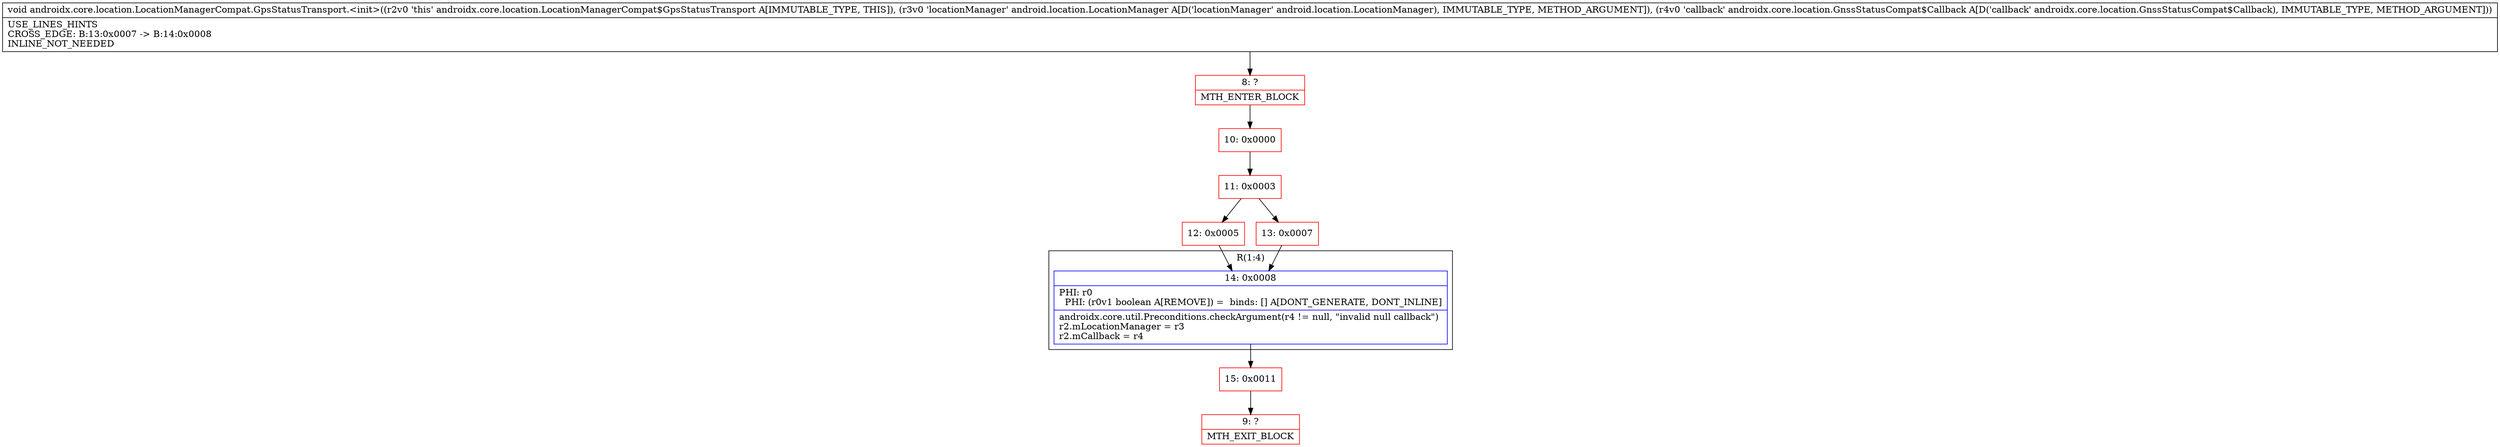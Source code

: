 digraph "CFG forandroidx.core.location.LocationManagerCompat.GpsStatusTransport.\<init\>(Landroid\/location\/LocationManager;Landroidx\/core\/location\/GnssStatusCompat$Callback;)V" {
subgraph cluster_Region_974753000 {
label = "R(1:4)";
node [shape=record,color=blue];
Node_14 [shape=record,label="{14\:\ 0x0008|PHI: r0 \l  PHI: (r0v1 boolean A[REMOVE]) =  binds: [] A[DONT_GENERATE, DONT_INLINE]\l|androidx.core.util.Preconditions.checkArgument(r4 != null, \"invalid null callback\")\lr2.mLocationManager = r3\lr2.mCallback = r4\l}"];
}
Node_8 [shape=record,color=red,label="{8\:\ ?|MTH_ENTER_BLOCK\l}"];
Node_10 [shape=record,color=red,label="{10\:\ 0x0000}"];
Node_11 [shape=record,color=red,label="{11\:\ 0x0003}"];
Node_12 [shape=record,color=red,label="{12\:\ 0x0005}"];
Node_15 [shape=record,color=red,label="{15\:\ 0x0011}"];
Node_9 [shape=record,color=red,label="{9\:\ ?|MTH_EXIT_BLOCK\l}"];
Node_13 [shape=record,color=red,label="{13\:\ 0x0007}"];
MethodNode[shape=record,label="{void androidx.core.location.LocationManagerCompat.GpsStatusTransport.\<init\>((r2v0 'this' androidx.core.location.LocationManagerCompat$GpsStatusTransport A[IMMUTABLE_TYPE, THIS]), (r3v0 'locationManager' android.location.LocationManager A[D('locationManager' android.location.LocationManager), IMMUTABLE_TYPE, METHOD_ARGUMENT]), (r4v0 'callback' androidx.core.location.GnssStatusCompat$Callback A[D('callback' androidx.core.location.GnssStatusCompat$Callback), IMMUTABLE_TYPE, METHOD_ARGUMENT]))  | USE_LINES_HINTS\lCROSS_EDGE: B:13:0x0007 \-\> B:14:0x0008\lINLINE_NOT_NEEDED\l}"];
MethodNode -> Node_8;Node_14 -> Node_15;
Node_8 -> Node_10;
Node_10 -> Node_11;
Node_11 -> Node_12;
Node_11 -> Node_13;
Node_12 -> Node_14;
Node_15 -> Node_9;
Node_13 -> Node_14;
}

